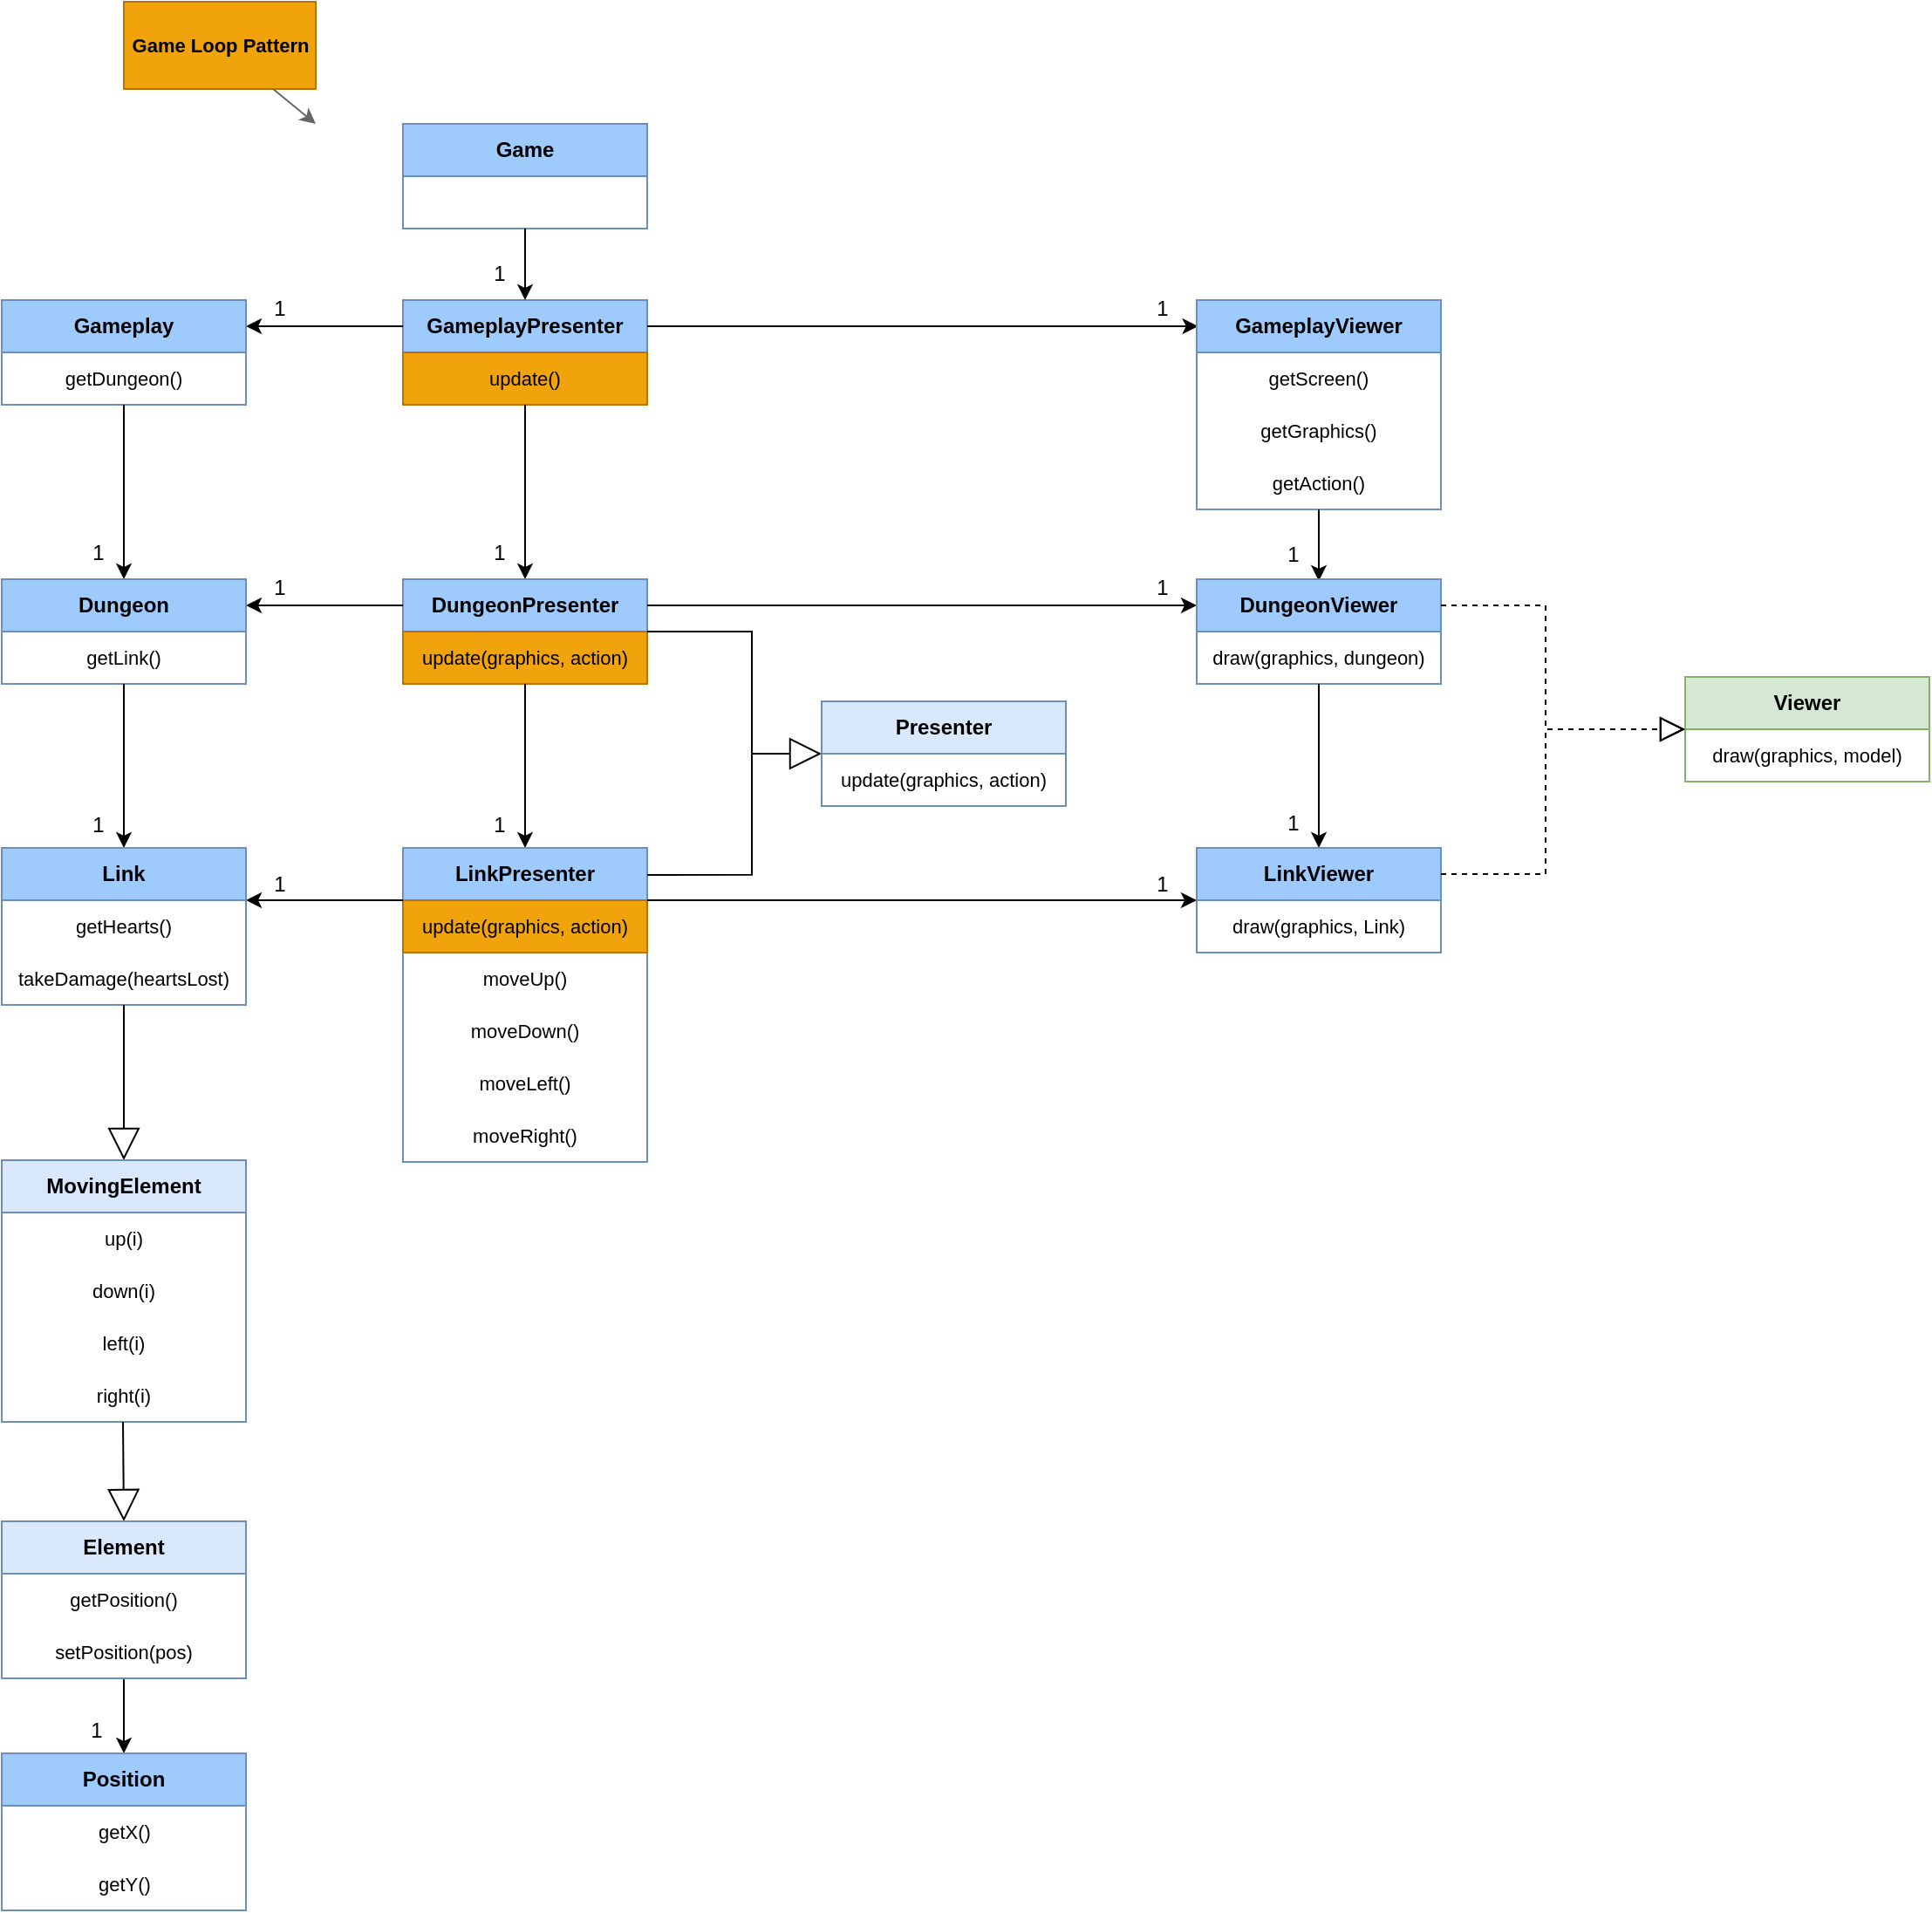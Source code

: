 <mxfile version="20.5.3" type="device"><diagram id="C5RBs43oDa-KdzZeNtuy" name="Page-1"><mxGraphModel dx="484" dy="792" grid="1" gridSize="10" guides="1" tooltips="1" connect="1" arrows="1" fold="1" page="1" pageScale="1" pageWidth="827" pageHeight="1169" math="0" shadow="0"><root><mxCell id="WIyWlLk6GJQsqaUBKTNV-0"/><mxCell id="WIyWlLk6GJQsqaUBKTNV-1" parent="WIyWlLk6GJQsqaUBKTNV-0"/><mxCell id="SER0CKZkttYs7RxPRrYG-0" value="&lt;b&gt;Game&lt;/b&gt;" style="swimlane;fontStyle=0;childLayout=stackLayout;horizontal=1;startSize=30;horizontalStack=0;resizeParent=1;resizeParentMax=0;resizeLast=0;collapsible=1;marginBottom=0;whiteSpace=wrap;html=1;fillColor=#9FCBFC;strokeColor=#6c8ebf;" vertex="1" parent="WIyWlLk6GJQsqaUBKTNV-1"><mxGeometry x="230" y="199" width="140" height="60" as="geometry"/></mxCell><mxCell id="SER0CKZkttYs7RxPRrYG-4" value="&lt;b&gt;GameplayPresenter&lt;/b&gt;" style="swimlane;fontStyle=0;childLayout=stackLayout;horizontal=1;startSize=30;horizontalStack=0;resizeParent=1;resizeParentMax=0;resizeLast=0;collapsible=1;marginBottom=0;whiteSpace=wrap;html=1;fillColor=#9FCBFC;strokeColor=#6c8ebf;" vertex="1" parent="WIyWlLk6GJQsqaUBKTNV-1"><mxGeometry x="230" y="300" width="140" height="60" as="geometry"/></mxCell><mxCell id="SER0CKZkttYs7RxPRrYG-22" value="&lt;font style=&quot;font-size: 11px;&quot;&gt;update()&lt;/font&gt;" style="text;html=1;strokeColor=#BD7000;fillColor=#f0a30a;align=center;verticalAlign=middle;whiteSpace=wrap;rounded=0;fontColor=#000000;" vertex="1" parent="SER0CKZkttYs7RxPRrYG-4"><mxGeometry y="30" width="140" height="30" as="geometry"/></mxCell><mxCell id="SER0CKZkttYs7RxPRrYG-20" value="" style="endArrow=classic;html=1;rounded=0;" edge="1" parent="WIyWlLk6GJQsqaUBKTNV-1" source="SER0CKZkttYs7RxPRrYG-0" target="SER0CKZkttYs7RxPRrYG-4"><mxGeometry width="50" height="50" relative="1" as="geometry"><mxPoint x="270" y="510" as="sourcePoint"/><mxPoint x="320" y="460" as="targetPoint"/></mxGeometry></mxCell><mxCell id="SER0CKZkttYs7RxPRrYG-21" value="1" style="text;html=1;align=center;verticalAlign=middle;resizable=0;points=[];autosize=1;strokeColor=none;fillColor=none;" vertex="1" parent="WIyWlLk6GJQsqaUBKTNV-1"><mxGeometry x="270" y="270" width="30" height="30" as="geometry"/></mxCell><mxCell id="SER0CKZkttYs7RxPRrYG-23" value="" style="endArrow=classic;html=1;rounded=0;exitX=1;exitY=0.25;exitDx=0;exitDy=0;startSize=6;jumpSize=6;entryX=0.006;entryY=0.125;entryDx=0;entryDy=0;entryPerimeter=0;" edge="1" parent="WIyWlLk6GJQsqaUBKTNV-1" source="SER0CKZkttYs7RxPRrYG-4" target="SER0CKZkttYs7RxPRrYG-25"><mxGeometry width="50" height="50" relative="1" as="geometry"><mxPoint x="450" y="510" as="sourcePoint"/><mxPoint x="460" y="315" as="targetPoint"/></mxGeometry></mxCell><mxCell id="SER0CKZkttYs7RxPRrYG-24" value="1" style="text;html=1;align=center;verticalAlign=middle;resizable=0;points=[];autosize=1;strokeColor=none;fillColor=none;" vertex="1" parent="WIyWlLk6GJQsqaUBKTNV-1"><mxGeometry x="650" y="290" width="30" height="30" as="geometry"/></mxCell><mxCell id="SER0CKZkttYs7RxPRrYG-25" value="&lt;b&gt;GameplayViewer&lt;/b&gt;" style="swimlane;fontStyle=0;childLayout=stackLayout;horizontal=1;startSize=30;horizontalStack=0;resizeParent=1;resizeParentMax=0;resizeLast=0;collapsible=1;marginBottom=0;whiteSpace=wrap;html=1;fillColor=#9FCBFC;strokeColor=#6c8ebf;" vertex="1" parent="WIyWlLk6GJQsqaUBKTNV-1"><mxGeometry x="685" y="300" width="140" height="120" as="geometry"/></mxCell><mxCell id="SER0CKZkttYs7RxPRrYG-26" value="&lt;font style=&quot;font-size: 11px;&quot;&gt;getScreen()&lt;/font&gt;" style="text;html=1;strokeColor=none;fillColor=none;align=center;verticalAlign=middle;whiteSpace=wrap;rounded=0;" vertex="1" parent="SER0CKZkttYs7RxPRrYG-25"><mxGeometry y="30" width="140" height="30" as="geometry"/></mxCell><mxCell id="SER0CKZkttYs7RxPRrYG-27" value="&lt;font style=&quot;font-size: 11px;&quot;&gt;getGraphics()&lt;/font&gt;" style="text;html=1;strokeColor=none;fillColor=none;align=center;verticalAlign=middle;whiteSpace=wrap;rounded=0;" vertex="1" parent="SER0CKZkttYs7RxPRrYG-25"><mxGeometry y="60" width="140" height="30" as="geometry"/></mxCell><mxCell id="SER0CKZkttYs7RxPRrYG-28" value="&lt;font style=&quot;font-size: 11px;&quot;&gt;getAction()&lt;/font&gt;" style="text;html=1;strokeColor=none;fillColor=none;align=center;verticalAlign=middle;whiteSpace=wrap;rounded=0;" vertex="1" parent="SER0CKZkttYs7RxPRrYG-25"><mxGeometry y="90" width="140" height="30" as="geometry"/></mxCell><mxCell id="SER0CKZkttYs7RxPRrYG-34" value="" style="endArrow=classic;html=1;rounded=0;exitX=1;exitY=0.25;exitDx=0;exitDy=0;" edge="1" parent="WIyWlLk6GJQsqaUBKTNV-1"><mxGeometry width="50" height="50" relative="1" as="geometry"><mxPoint x="230" y="315.0" as="sourcePoint"/><mxPoint x="140" y="315.0" as="targetPoint"/></mxGeometry></mxCell><mxCell id="SER0CKZkttYs7RxPRrYG-35" value="1" style="text;html=1;align=center;verticalAlign=middle;resizable=0;points=[];autosize=1;strokeColor=none;fillColor=none;" vertex="1" parent="WIyWlLk6GJQsqaUBKTNV-1"><mxGeometry x="144" y="290" width="30" height="30" as="geometry"/></mxCell><mxCell id="SER0CKZkttYs7RxPRrYG-36" value="&lt;b&gt;Gameplay&lt;/b&gt;" style="swimlane;fontStyle=0;childLayout=stackLayout;horizontal=1;startSize=30;horizontalStack=0;resizeParent=1;resizeParentMax=0;resizeLast=0;collapsible=1;marginBottom=0;whiteSpace=wrap;html=1;fillColor=#9FCBFC;strokeColor=#6c8ebf;" vertex="1" parent="WIyWlLk6GJQsqaUBKTNV-1"><mxGeometry y="300" width="140" height="60" as="geometry"/></mxCell><mxCell id="SER0CKZkttYs7RxPRrYG-37" value="&lt;font style=&quot;font-size: 11px;&quot;&gt;getDungeon()&lt;/font&gt;" style="text;html=1;strokeColor=none;fillColor=none;align=center;verticalAlign=middle;whiteSpace=wrap;rounded=0;" vertex="1" parent="SER0CKZkttYs7RxPRrYG-36"><mxGeometry y="30" width="140" height="30" as="geometry"/></mxCell><mxCell id="SER0CKZkttYs7RxPRrYG-43" value="" style="endArrow=classic;html=1;rounded=0;" edge="1" parent="WIyWlLk6GJQsqaUBKTNV-1"><mxGeometry width="50" height="50" relative="1" as="geometry"><mxPoint x="300.0" y="360.0" as="sourcePoint"/><mxPoint x="300" y="460" as="targetPoint"/></mxGeometry></mxCell><mxCell id="SER0CKZkttYs7RxPRrYG-44" value="1" style="text;html=1;align=center;verticalAlign=middle;resizable=0;points=[];autosize=1;strokeColor=none;fillColor=none;" vertex="1" parent="WIyWlLk6GJQsqaUBKTNV-1"><mxGeometry x="270" y="430" width="30" height="30" as="geometry"/></mxCell><mxCell id="SER0CKZkttYs7RxPRrYG-45" value="" style="endArrow=classic;html=1;rounded=0;" edge="1" parent="WIyWlLk6GJQsqaUBKTNV-1"><mxGeometry width="50" height="50" relative="1" as="geometry"><mxPoint x="755" y="420.0" as="sourcePoint"/><mxPoint x="755" y="461" as="targetPoint"/></mxGeometry></mxCell><mxCell id="SER0CKZkttYs7RxPRrYG-46" value="1" style="text;html=1;align=center;verticalAlign=middle;resizable=0;points=[];autosize=1;strokeColor=none;fillColor=none;" vertex="1" parent="WIyWlLk6GJQsqaUBKTNV-1"><mxGeometry x="725" y="431" width="30" height="30" as="geometry"/></mxCell><mxCell id="SER0CKZkttYs7RxPRrYG-49" value="" style="endArrow=classic;html=1;rounded=0;" edge="1" parent="WIyWlLk6GJQsqaUBKTNV-1"><mxGeometry width="50" height="50" relative="1" as="geometry"><mxPoint x="70" y="360" as="sourcePoint"/><mxPoint x="70" y="460" as="targetPoint"/></mxGeometry></mxCell><mxCell id="SER0CKZkttYs7RxPRrYG-50" value="1" style="text;html=1;align=center;verticalAlign=middle;resizable=0;points=[];autosize=1;strokeColor=none;fillColor=none;" vertex="1" parent="WIyWlLk6GJQsqaUBKTNV-1"><mxGeometry x="40" y="430" width="30" height="30" as="geometry"/></mxCell><mxCell id="SER0CKZkttYs7RxPRrYG-51" value="&lt;b&gt;DungeonPresenter&lt;/b&gt;" style="swimlane;fontStyle=0;childLayout=stackLayout;horizontal=1;startSize=30;horizontalStack=0;resizeParent=1;resizeParentMax=0;resizeLast=0;collapsible=1;marginBottom=0;whiteSpace=wrap;html=1;fillColor=#9FCBFC;strokeColor=#6c8ebf;" vertex="1" parent="WIyWlLk6GJQsqaUBKTNV-1"><mxGeometry x="230" y="460" width="140" height="60" as="geometry"/></mxCell><mxCell id="SER0CKZkttYs7RxPRrYG-52" value="&lt;font style=&quot;font-size: 11px;&quot;&gt;update(graphics, action)&lt;/font&gt;" style="text;html=1;strokeColor=#BD7000;fillColor=#f0a30a;align=center;verticalAlign=middle;whiteSpace=wrap;rounded=0;fontColor=#000000;" vertex="1" parent="SER0CKZkttYs7RxPRrYG-51"><mxGeometry y="30" width="140" height="30" as="geometry"/></mxCell><mxCell id="SER0CKZkttYs7RxPRrYG-53" value="" style="endArrow=classic;html=1;rounded=0;exitX=1;exitY=0.25;exitDx=0;exitDy=0;entryX=0;entryY=0.25;entryDx=0;entryDy=0;" edge="1" parent="WIyWlLk6GJQsqaUBKTNV-1" source="SER0CKZkttYs7RxPRrYG-51" target="SER0CKZkttYs7RxPRrYG-55"><mxGeometry width="50" height="50" relative="1" as="geometry"><mxPoint x="450" y="670" as="sourcePoint"/><mxPoint x="460" y="475" as="targetPoint"/></mxGeometry></mxCell><mxCell id="SER0CKZkttYs7RxPRrYG-54" value="1" style="text;html=1;align=center;verticalAlign=middle;resizable=0;points=[];autosize=1;strokeColor=none;fillColor=none;" vertex="1" parent="WIyWlLk6GJQsqaUBKTNV-1"><mxGeometry x="650" y="450" width="30" height="30" as="geometry"/></mxCell><mxCell id="SER0CKZkttYs7RxPRrYG-55" value="&lt;b&gt;DungeonViewer&lt;/b&gt;" style="swimlane;fontStyle=0;childLayout=stackLayout;horizontal=1;startSize=30;horizontalStack=0;resizeParent=1;resizeParentMax=0;resizeLast=0;collapsible=1;marginBottom=0;whiteSpace=wrap;html=1;fillColor=#9FCBFC;strokeColor=#6c8ebf;" vertex="1" parent="WIyWlLk6GJQsqaUBKTNV-1"><mxGeometry x="685" y="460" width="140" height="60" as="geometry"/></mxCell><mxCell id="SER0CKZkttYs7RxPRrYG-56" value="&lt;font style=&quot;font-size: 11px;&quot;&gt;draw(graphics, dungeon)&lt;/font&gt;" style="text;html=1;strokeColor=none;fillColor=none;align=center;verticalAlign=middle;whiteSpace=wrap;rounded=0;" vertex="1" parent="SER0CKZkttYs7RxPRrYG-55"><mxGeometry y="30" width="140" height="30" as="geometry"/></mxCell><mxCell id="SER0CKZkttYs7RxPRrYG-59" value="" style="endArrow=classic;html=1;rounded=0;exitX=1;exitY=0.25;exitDx=0;exitDy=0;" edge="1" parent="WIyWlLk6GJQsqaUBKTNV-1"><mxGeometry width="50" height="50" relative="1" as="geometry"><mxPoint x="230" y="475" as="sourcePoint"/><mxPoint x="140" y="475" as="targetPoint"/></mxGeometry></mxCell><mxCell id="SER0CKZkttYs7RxPRrYG-60" value="1" style="text;html=1;align=center;verticalAlign=middle;resizable=0;points=[];autosize=1;strokeColor=none;fillColor=none;" vertex="1" parent="WIyWlLk6GJQsqaUBKTNV-1"><mxGeometry x="144" y="450" width="30" height="30" as="geometry"/></mxCell><mxCell id="SER0CKZkttYs7RxPRrYG-61" value="&lt;b&gt;Dungeon&lt;/b&gt;" style="swimlane;fontStyle=0;childLayout=stackLayout;horizontal=1;startSize=30;horizontalStack=0;resizeParent=1;resizeParentMax=0;resizeLast=0;collapsible=1;marginBottom=0;whiteSpace=wrap;html=1;fillColor=#9FCBFC;strokeColor=#6c8ebf;" vertex="1" parent="WIyWlLk6GJQsqaUBKTNV-1"><mxGeometry y="460" width="140" height="60" as="geometry"/></mxCell><mxCell id="SER0CKZkttYs7RxPRrYG-62" value="&lt;font style=&quot;font-size: 11px;&quot;&gt;getLink()&lt;/font&gt;" style="text;html=1;strokeColor=none;fillColor=none;align=center;verticalAlign=middle;whiteSpace=wrap;rounded=0;" vertex="1" parent="SER0CKZkttYs7RxPRrYG-61"><mxGeometry y="30" width="140" height="30" as="geometry"/></mxCell><mxCell id="SER0CKZkttYs7RxPRrYG-63" value="" style="endArrow=classic;html=1;rounded=0;entryX=0.5;entryY=0;entryDx=0;entryDy=0;" edge="1" parent="WIyWlLk6GJQsqaUBKTNV-1" target="SER0CKZkttYs7RxPRrYG-69"><mxGeometry width="50" height="50" relative="1" as="geometry"><mxPoint x="300" y="520" as="sourcePoint"/><mxPoint x="300" y="560" as="targetPoint"/></mxGeometry></mxCell><mxCell id="SER0CKZkttYs7RxPRrYG-64" value="1" style="text;html=1;align=center;verticalAlign=middle;resizable=0;points=[];autosize=1;strokeColor=none;fillColor=none;" vertex="1" parent="WIyWlLk6GJQsqaUBKTNV-1"><mxGeometry x="270" y="586" width="30" height="30" as="geometry"/></mxCell><mxCell id="SER0CKZkttYs7RxPRrYG-65" value="" style="endArrow=classic;html=1;rounded=0;" edge="1" parent="WIyWlLk6GJQsqaUBKTNV-1" target="SER0CKZkttYs7RxPRrYG-73"><mxGeometry width="50" height="50" relative="1" as="geometry"><mxPoint x="755" y="520" as="sourcePoint"/><mxPoint x="755" y="561" as="targetPoint"/></mxGeometry></mxCell><mxCell id="SER0CKZkttYs7RxPRrYG-66" value="1" style="text;html=1;align=center;verticalAlign=middle;resizable=0;points=[];autosize=1;strokeColor=none;fillColor=none;" vertex="1" parent="WIyWlLk6GJQsqaUBKTNV-1"><mxGeometry x="725" y="585" width="30" height="30" as="geometry"/></mxCell><mxCell id="SER0CKZkttYs7RxPRrYG-67" value="" style="endArrow=classic;html=1;rounded=0;entryX=0.5;entryY=0;entryDx=0;entryDy=0;" edge="1" parent="WIyWlLk6GJQsqaUBKTNV-1" target="SER0CKZkttYs7RxPRrYG-77"><mxGeometry width="50" height="50" relative="1" as="geometry"><mxPoint x="70" y="520" as="sourcePoint"/><mxPoint x="70" y="560" as="targetPoint"/></mxGeometry></mxCell><mxCell id="SER0CKZkttYs7RxPRrYG-68" value="1" style="text;html=1;align=center;verticalAlign=middle;resizable=0;points=[];autosize=1;strokeColor=none;fillColor=none;" vertex="1" parent="WIyWlLk6GJQsqaUBKTNV-1"><mxGeometry x="40" y="586" width="30" height="30" as="geometry"/></mxCell><mxCell id="SER0CKZkttYs7RxPRrYG-69" value="&lt;b&gt;LinkPresenter&lt;/b&gt;" style="swimlane;fontStyle=0;childLayout=stackLayout;horizontal=1;startSize=30;horizontalStack=0;resizeParent=1;resizeParentMax=0;resizeLast=0;collapsible=1;marginBottom=0;whiteSpace=wrap;html=1;fillColor=#9FCBFC;strokeColor=#6c8ebf;" vertex="1" parent="WIyWlLk6GJQsqaUBKTNV-1"><mxGeometry x="230" y="614" width="140" height="180" as="geometry"/></mxCell><mxCell id="SER0CKZkttYs7RxPRrYG-70" value="&lt;font style=&quot;font-size: 11px;&quot;&gt;update(graphics, action)&lt;/font&gt;" style="text;html=1;strokeColor=#BD7000;fillColor=#f0a30a;align=center;verticalAlign=middle;whiteSpace=wrap;rounded=0;fontColor=#000000;" vertex="1" parent="SER0CKZkttYs7RxPRrYG-69"><mxGeometry y="30" width="140" height="30" as="geometry"/></mxCell><mxCell id="SER0CKZkttYs7RxPRrYG-95" value="&lt;font style=&quot;font-size: 11px;&quot;&gt;moveUp()&lt;/font&gt;" style="text;html=1;strokeColor=none;fillColor=none;align=center;verticalAlign=middle;whiteSpace=wrap;rounded=0;" vertex="1" parent="SER0CKZkttYs7RxPRrYG-69"><mxGeometry y="60" width="140" height="30" as="geometry"/></mxCell><mxCell id="SER0CKZkttYs7RxPRrYG-96" value="&lt;font style=&quot;font-size: 11px;&quot;&gt;moveDown()&lt;/font&gt;" style="text;html=1;strokeColor=none;fillColor=none;align=center;verticalAlign=middle;whiteSpace=wrap;rounded=0;" vertex="1" parent="SER0CKZkttYs7RxPRrYG-69"><mxGeometry y="90" width="140" height="30" as="geometry"/></mxCell><mxCell id="SER0CKZkttYs7RxPRrYG-98" value="&lt;font style=&quot;font-size: 11px;&quot;&gt;moveLeft()&lt;/font&gt;" style="text;html=1;strokeColor=none;fillColor=none;align=center;verticalAlign=middle;whiteSpace=wrap;rounded=0;" vertex="1" parent="SER0CKZkttYs7RxPRrYG-69"><mxGeometry y="120" width="140" height="30" as="geometry"/></mxCell><mxCell id="SER0CKZkttYs7RxPRrYG-99" value="&lt;font style=&quot;font-size: 11px;&quot;&gt;moveRight()&lt;/font&gt;" style="text;html=1;strokeColor=none;fillColor=none;align=center;verticalAlign=middle;whiteSpace=wrap;rounded=0;" vertex="1" parent="SER0CKZkttYs7RxPRrYG-69"><mxGeometry y="150" width="140" height="30" as="geometry"/></mxCell><mxCell id="SER0CKZkttYs7RxPRrYG-73" value="&lt;b&gt;LinkViewer&lt;/b&gt;" style="swimlane;fontStyle=0;childLayout=stackLayout;horizontal=1;startSize=30;horizontalStack=0;resizeParent=1;resizeParentMax=0;resizeLast=0;collapsible=1;marginBottom=0;whiteSpace=wrap;html=1;fillColor=#9FCBFC;strokeColor=#6c8ebf;" vertex="1" parent="WIyWlLk6GJQsqaUBKTNV-1"><mxGeometry x="685" y="614" width="140" height="60" as="geometry"/></mxCell><mxCell id="SER0CKZkttYs7RxPRrYG-74" value="&lt;font style=&quot;font-size: 11px;&quot;&gt;draw(graphics, Link)&lt;/font&gt;" style="text;html=1;strokeColor=none;fillColor=none;align=center;verticalAlign=middle;whiteSpace=wrap;rounded=0;" vertex="1" parent="SER0CKZkttYs7RxPRrYG-73"><mxGeometry y="30" width="140" height="30" as="geometry"/></mxCell><mxCell id="SER0CKZkttYs7RxPRrYG-75" value="" style="endArrow=classic;html=1;rounded=0;exitX=1;exitY=0.25;exitDx=0;exitDy=0;" edge="1" parent="WIyWlLk6GJQsqaUBKTNV-1"><mxGeometry width="50" height="50" relative="1" as="geometry"><mxPoint x="230" y="644" as="sourcePoint"/><mxPoint x="140" y="644" as="targetPoint"/></mxGeometry></mxCell><mxCell id="SER0CKZkttYs7RxPRrYG-76" value="1" style="text;html=1;align=center;verticalAlign=middle;resizable=0;points=[];autosize=1;strokeColor=none;fillColor=none;" vertex="1" parent="WIyWlLk6GJQsqaUBKTNV-1"><mxGeometry x="144" y="620" width="30" height="30" as="geometry"/></mxCell><mxCell id="SER0CKZkttYs7RxPRrYG-77" value="&lt;b&gt;Link&lt;/b&gt;" style="swimlane;fontStyle=0;childLayout=stackLayout;horizontal=1;startSize=30;horizontalStack=0;resizeParent=1;resizeParentMax=0;resizeLast=0;collapsible=1;marginBottom=0;whiteSpace=wrap;html=1;fillColor=#9FCBFC;strokeColor=#6c8ebf;" vertex="1" parent="WIyWlLk6GJQsqaUBKTNV-1"><mxGeometry y="614" width="140" height="90" as="geometry"/></mxCell><mxCell id="SER0CKZkttYs7RxPRrYG-90" value="&lt;font style=&quot;font-size: 11px;&quot;&gt;getHearts()&lt;br&gt;&lt;/font&gt;" style="text;html=1;strokeColor=none;fillColor=none;align=center;verticalAlign=middle;whiteSpace=wrap;rounded=0;" vertex="1" parent="SER0CKZkttYs7RxPRrYG-77"><mxGeometry y="30" width="140" height="30" as="geometry"/></mxCell><mxCell id="SER0CKZkttYs7RxPRrYG-78" value="&lt;font style=&quot;font-size: 11px;&quot;&gt;takeDamage(heartsLost)&lt;br&gt;&lt;/font&gt;" style="text;html=1;strokeColor=none;fillColor=none;align=center;verticalAlign=middle;whiteSpace=wrap;rounded=0;" vertex="1" parent="SER0CKZkttYs7RxPRrYG-77"><mxGeometry y="60" width="140" height="30" as="geometry"/></mxCell><mxCell id="SER0CKZkttYs7RxPRrYG-79" value="" style="endArrow=classic;html=1;rounded=0;entryX=0.5;entryY=0;entryDx=0;entryDy=0;" edge="1" parent="WIyWlLk6GJQsqaUBKTNV-1" target="SER0CKZkttYs7RxPRrYG-116"><mxGeometry width="50" height="50" relative="1" as="geometry"><mxPoint x="70.0" y="1090" as="sourcePoint"/><mxPoint x="70.0" y="1130" as="targetPoint"/></mxGeometry></mxCell><mxCell id="SER0CKZkttYs7RxPRrYG-80" value="1" style="text;html=1;align=center;verticalAlign=middle;resizable=0;points=[];autosize=1;strokeColor=none;fillColor=none;" vertex="1" parent="WIyWlLk6GJQsqaUBKTNV-1"><mxGeometry x="39.26" y="1105" width="30" height="30" as="geometry"/></mxCell><mxCell id="SER0CKZkttYs7RxPRrYG-100" value="" style="endArrow=classic;html=1;rounded=0;exitX=1;exitY=0.25;exitDx=0;exitDy=0;entryX=0;entryY=0.25;entryDx=0;entryDy=0;" edge="1" parent="WIyWlLk6GJQsqaUBKTNV-1"><mxGeometry width="50" height="50" relative="1" as="geometry"><mxPoint x="370" y="644" as="sourcePoint"/><mxPoint x="685" y="644" as="targetPoint"/></mxGeometry></mxCell><mxCell id="SER0CKZkttYs7RxPRrYG-101" value="1" style="text;html=1;align=center;verticalAlign=middle;resizable=0;points=[];autosize=1;strokeColor=none;fillColor=none;" vertex="1" parent="WIyWlLk6GJQsqaUBKTNV-1"><mxGeometry x="650" y="620" width="30" height="30" as="geometry"/></mxCell><mxCell id="SER0CKZkttYs7RxPRrYG-104" value="" style="endArrow=block;endSize=16;endFill=0;html=1;rounded=0;fontSize=11;entryX=0.5;entryY=0;entryDx=0;entryDy=0;" edge="1" parent="WIyWlLk6GJQsqaUBKTNV-1" source="SER0CKZkttYs7RxPRrYG-77" target="SER0CKZkttYs7RxPRrYG-105"><mxGeometry width="160" relative="1" as="geometry"><mxPoint x="70" y="723" as="sourcePoint"/><mxPoint x="70" y="847" as="targetPoint"/></mxGeometry></mxCell><mxCell id="SER0CKZkttYs7RxPRrYG-105" value="&lt;b&gt;MovingElement&lt;/b&gt;" style="swimlane;fontStyle=0;childLayout=stackLayout;horizontal=1;startSize=30;horizontalStack=0;resizeParent=1;resizeParentMax=0;resizeLast=0;collapsible=1;marginBottom=0;whiteSpace=wrap;html=1;fillColor=#dae8fc;strokeColor=#6c8ebf;" vertex="1" parent="WIyWlLk6GJQsqaUBKTNV-1"><mxGeometry y="793" width="140" height="150" as="geometry"/></mxCell><mxCell id="SER0CKZkttYs7RxPRrYG-106" value="&lt;font style=&quot;font-size: 11px;&quot;&gt;up(i)&lt;br&gt;&lt;/font&gt;" style="text;html=1;strokeColor=none;fillColor=none;align=center;verticalAlign=middle;whiteSpace=wrap;rounded=0;" vertex="1" parent="SER0CKZkttYs7RxPRrYG-105"><mxGeometry y="30" width="140" height="30" as="geometry"/></mxCell><mxCell id="SER0CKZkttYs7RxPRrYG-107" value="&lt;font style=&quot;font-size: 11px;&quot;&gt;down(i)&lt;br&gt;&lt;/font&gt;" style="text;html=1;strokeColor=none;fillColor=none;align=center;verticalAlign=middle;whiteSpace=wrap;rounded=0;" vertex="1" parent="SER0CKZkttYs7RxPRrYG-105"><mxGeometry y="60" width="140" height="30" as="geometry"/></mxCell><mxCell id="SER0CKZkttYs7RxPRrYG-108" value="&lt;font style=&quot;font-size: 11px;&quot;&gt;left(i)&lt;br&gt;&lt;/font&gt;" style="text;html=1;strokeColor=none;fillColor=none;align=center;verticalAlign=middle;whiteSpace=wrap;rounded=0;" vertex="1" parent="SER0CKZkttYs7RxPRrYG-105"><mxGeometry y="90" width="140" height="30" as="geometry"/></mxCell><mxCell id="SER0CKZkttYs7RxPRrYG-109" value="&lt;font style=&quot;font-size: 11px;&quot;&gt;right(i)&lt;br&gt;&lt;/font&gt;" style="text;html=1;strokeColor=none;fillColor=none;align=center;verticalAlign=middle;whiteSpace=wrap;rounded=0;" vertex="1" parent="SER0CKZkttYs7RxPRrYG-105"><mxGeometry y="120" width="140" height="30" as="geometry"/></mxCell><mxCell id="SER0CKZkttYs7RxPRrYG-110" value="" style="endArrow=block;endSize=16;endFill=0;html=1;rounded=0;fontSize=11;" edge="1" parent="WIyWlLk6GJQsqaUBKTNV-1"><mxGeometry width="160" relative="1" as="geometry"><mxPoint x="69.5" y="943" as="sourcePoint"/><mxPoint x="70" y="1000" as="targetPoint"/><Array as="points"><mxPoint x="69.5" y="943"/></Array></mxGeometry></mxCell><mxCell id="SER0CKZkttYs7RxPRrYG-111" value="&lt;b&gt;Element&lt;/b&gt;" style="swimlane;fontStyle=0;childLayout=stackLayout;horizontal=1;startSize=30;horizontalStack=0;resizeParent=1;resizeParentMax=0;resizeLast=0;collapsible=1;marginBottom=0;whiteSpace=wrap;html=1;fillColor=#dae8fc;strokeColor=#6c8ebf;" vertex="1" parent="WIyWlLk6GJQsqaUBKTNV-1"><mxGeometry y="1000" width="140" height="90" as="geometry"/></mxCell><mxCell id="SER0CKZkttYs7RxPRrYG-112" value="&lt;font style=&quot;font-size: 11px;&quot;&gt;getPosition()&lt;br&gt;&lt;/font&gt;" style="text;html=1;strokeColor=none;fillColor=none;align=center;verticalAlign=middle;whiteSpace=wrap;rounded=0;" vertex="1" parent="SER0CKZkttYs7RxPRrYG-111"><mxGeometry y="30" width="140" height="30" as="geometry"/></mxCell><mxCell id="SER0CKZkttYs7RxPRrYG-113" value="&lt;font style=&quot;font-size: 11px;&quot;&gt;setPosition(pos)&lt;br&gt;&lt;/font&gt;" style="text;html=1;strokeColor=none;fillColor=none;align=center;verticalAlign=middle;whiteSpace=wrap;rounded=0;" vertex="1" parent="SER0CKZkttYs7RxPRrYG-111"><mxGeometry y="60" width="140" height="30" as="geometry"/></mxCell><mxCell id="SER0CKZkttYs7RxPRrYG-116" value="&lt;b&gt;Position&lt;/b&gt;" style="swimlane;fontStyle=0;childLayout=stackLayout;horizontal=1;startSize=30;horizontalStack=0;resizeParent=1;resizeParentMax=0;resizeLast=0;collapsible=1;marginBottom=0;whiteSpace=wrap;html=1;fillColor=#9FCBFC;strokeColor=#6c8ebf;" vertex="1" parent="WIyWlLk6GJQsqaUBKTNV-1"><mxGeometry y="1133" width="140" height="90" as="geometry"/></mxCell><mxCell id="SER0CKZkttYs7RxPRrYG-117" value="getX()" style="text;html=1;align=center;verticalAlign=middle;resizable=0;points=[];autosize=1;strokeColor=none;fillColor=none;fontSize=11;" vertex="1" parent="SER0CKZkttYs7RxPRrYG-116"><mxGeometry y="30" width="140" height="30" as="geometry"/></mxCell><mxCell id="SER0CKZkttYs7RxPRrYG-118" value="getY()" style="text;html=1;align=center;verticalAlign=middle;resizable=0;points=[];autosize=1;strokeColor=none;fillColor=none;fontSize=11;" vertex="1" parent="SER0CKZkttYs7RxPRrYG-116"><mxGeometry y="60" width="140" height="30" as="geometry"/></mxCell><mxCell id="SER0CKZkttYs7RxPRrYG-122" value="" style="endArrow=block;dashed=1;endFill=0;endSize=12;html=1;rounded=0;fontSize=11;exitX=1;exitY=0.25;exitDx=0;exitDy=0;" edge="1" parent="WIyWlLk6GJQsqaUBKTNV-1" source="SER0CKZkttYs7RxPRrYG-73"><mxGeometry width="160" relative="1" as="geometry"><mxPoint x="885" y="570" as="sourcePoint"/><mxPoint x="965" y="546" as="targetPoint"/><Array as="points"><mxPoint x="885" y="629"/><mxPoint x="885" y="546"/></Array></mxGeometry></mxCell><mxCell id="SER0CKZkttYs7RxPRrYG-123" value="&lt;b&gt;Viewer&lt;/b&gt;" style="swimlane;fontStyle=0;childLayout=stackLayout;horizontal=1;startSize=30;horizontalStack=0;resizeParent=1;resizeParentMax=0;resizeLast=0;collapsible=1;marginBottom=0;whiteSpace=wrap;html=1;fillColor=#d5e8d4;strokeColor=#82b366;" vertex="1" parent="WIyWlLk6GJQsqaUBKTNV-1"><mxGeometry x="965" y="516" width="140" height="60" as="geometry"/></mxCell><mxCell id="SER0CKZkttYs7RxPRrYG-124" value="&lt;font style=&quot;font-size: 11px;&quot;&gt;draw(graphics, model)&lt;br&gt;&lt;/font&gt;" style="text;html=1;strokeColor=none;fillColor=none;align=center;verticalAlign=middle;whiteSpace=wrap;rounded=0;" vertex="1" parent="SER0CKZkttYs7RxPRrYG-123"><mxGeometry y="30" width="140" height="30" as="geometry"/></mxCell><mxCell id="SER0CKZkttYs7RxPRrYG-129" value="" style="endArrow=block;endSize=16;endFill=0;html=1;rounded=0;fontSize=11;entryX=0;entryY=0;entryDx=0;entryDy=0;exitX=1;exitY=0;exitDx=0;exitDy=0;" edge="1" parent="WIyWlLk6GJQsqaUBKTNV-1" target="SER0CKZkttYs7RxPRrYG-131" source="SER0CKZkttYs7RxPRrYG-52"><mxGeometry width="160" relative="1" as="geometry"><mxPoint x="380" y="560" as="sourcePoint"/><mxPoint x="300" y="847" as="targetPoint"/><Array as="points"><mxPoint x="430" y="490"/><mxPoint x="430" y="560"/></Array></mxGeometry></mxCell><mxCell id="SER0CKZkttYs7RxPRrYG-130" value="&lt;b&gt;Presenter&lt;/b&gt;" style="swimlane;fontStyle=0;childLayout=stackLayout;horizontal=1;startSize=30;horizontalStack=0;resizeParent=1;resizeParentMax=0;resizeLast=0;collapsible=1;marginBottom=0;whiteSpace=wrap;html=1;fillColor=#dae8fc;strokeColor=#6c8ebf;" vertex="1" parent="WIyWlLk6GJQsqaUBKTNV-1"><mxGeometry x="470" y="530" width="140" height="60" as="geometry"/></mxCell><mxCell id="SER0CKZkttYs7RxPRrYG-131" value="&lt;font style=&quot;font-size: 11px;&quot;&gt;update(graphics, action)&lt;br&gt;&lt;/font&gt;" style="text;html=1;strokeColor=none;fillColor=none;align=center;verticalAlign=middle;whiteSpace=wrap;rounded=0;" vertex="1" parent="SER0CKZkttYs7RxPRrYG-130"><mxGeometry y="30" width="140" height="30" as="geometry"/></mxCell><mxCell id="SER0CKZkttYs7RxPRrYG-143" value="" style="endArrow=block;dashed=1;endFill=0;endSize=12;html=1;rounded=0;fontSize=11;exitX=1;exitY=0.25;exitDx=0;exitDy=0;" edge="1" parent="WIyWlLk6GJQsqaUBKTNV-1" source="SER0CKZkttYs7RxPRrYG-55"><mxGeometry width="160" relative="1" as="geometry"><mxPoint x="825" y="516.5" as="sourcePoint"/><mxPoint x="965" y="546" as="targetPoint"/><Array as="points"><mxPoint x="885" y="475"/><mxPoint x="885" y="546"/><mxPoint x="945" y="546"/></Array></mxGeometry></mxCell><mxCell id="SER0CKZkttYs7RxPRrYG-146" value="" style="endArrow=none;html=1;rounded=0;fontSize=11;startSize=6;jumpSize=6;exitX=1;exitY=0;exitDx=0;exitDy=0;" edge="1" parent="WIyWlLk6GJQsqaUBKTNV-1"><mxGeometry width="50" height="50" relative="1" as="geometry"><mxPoint x="370" y="629.56" as="sourcePoint"/><mxPoint x="430" y="540" as="targetPoint"/><Array as="points"><mxPoint x="430" y="629.43"/></Array></mxGeometry></mxCell><mxCell id="SER0CKZkttYs7RxPRrYG-149" value="&lt;b&gt;Game Loop Pattern&lt;/b&gt;" style="html=1;fontSize=11;fillColor=#f0a30a;fontColor=#000000;strokeColor=#BD7000;" vertex="1" parent="WIyWlLk6GJQsqaUBKTNV-1"><mxGeometry x="70" y="129" width="110" height="50" as="geometry"/></mxCell><mxCell id="SER0CKZkttYs7RxPRrYG-150" value="" style="endArrow=classic;html=1;rounded=0;fontSize=11;startSize=6;jumpSize=6;fillColor=#f5f5f5;strokeColor=#666666;" edge="1" parent="WIyWlLk6GJQsqaUBKTNV-1" source="SER0CKZkttYs7RxPRrYG-149"><mxGeometry width="50" height="50" relative="1" as="geometry"><mxPoint x="150" y="319" as="sourcePoint"/><mxPoint x="180" y="199" as="targetPoint"/></mxGeometry></mxCell></root></mxGraphModel></diagram></mxfile>
